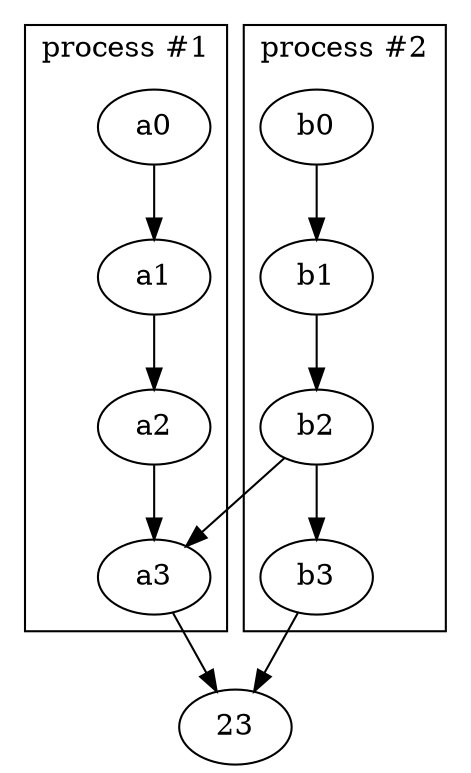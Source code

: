 digraph G {
  subgraph cluster0 {
    label = "process #1"
    a0->a1->a2->a3
  }
  subgraph cluster1 {
    label = "process #2"
    b0->b1->b2->b3
  }
  b3->23
  b2->a3
  a3->23
}